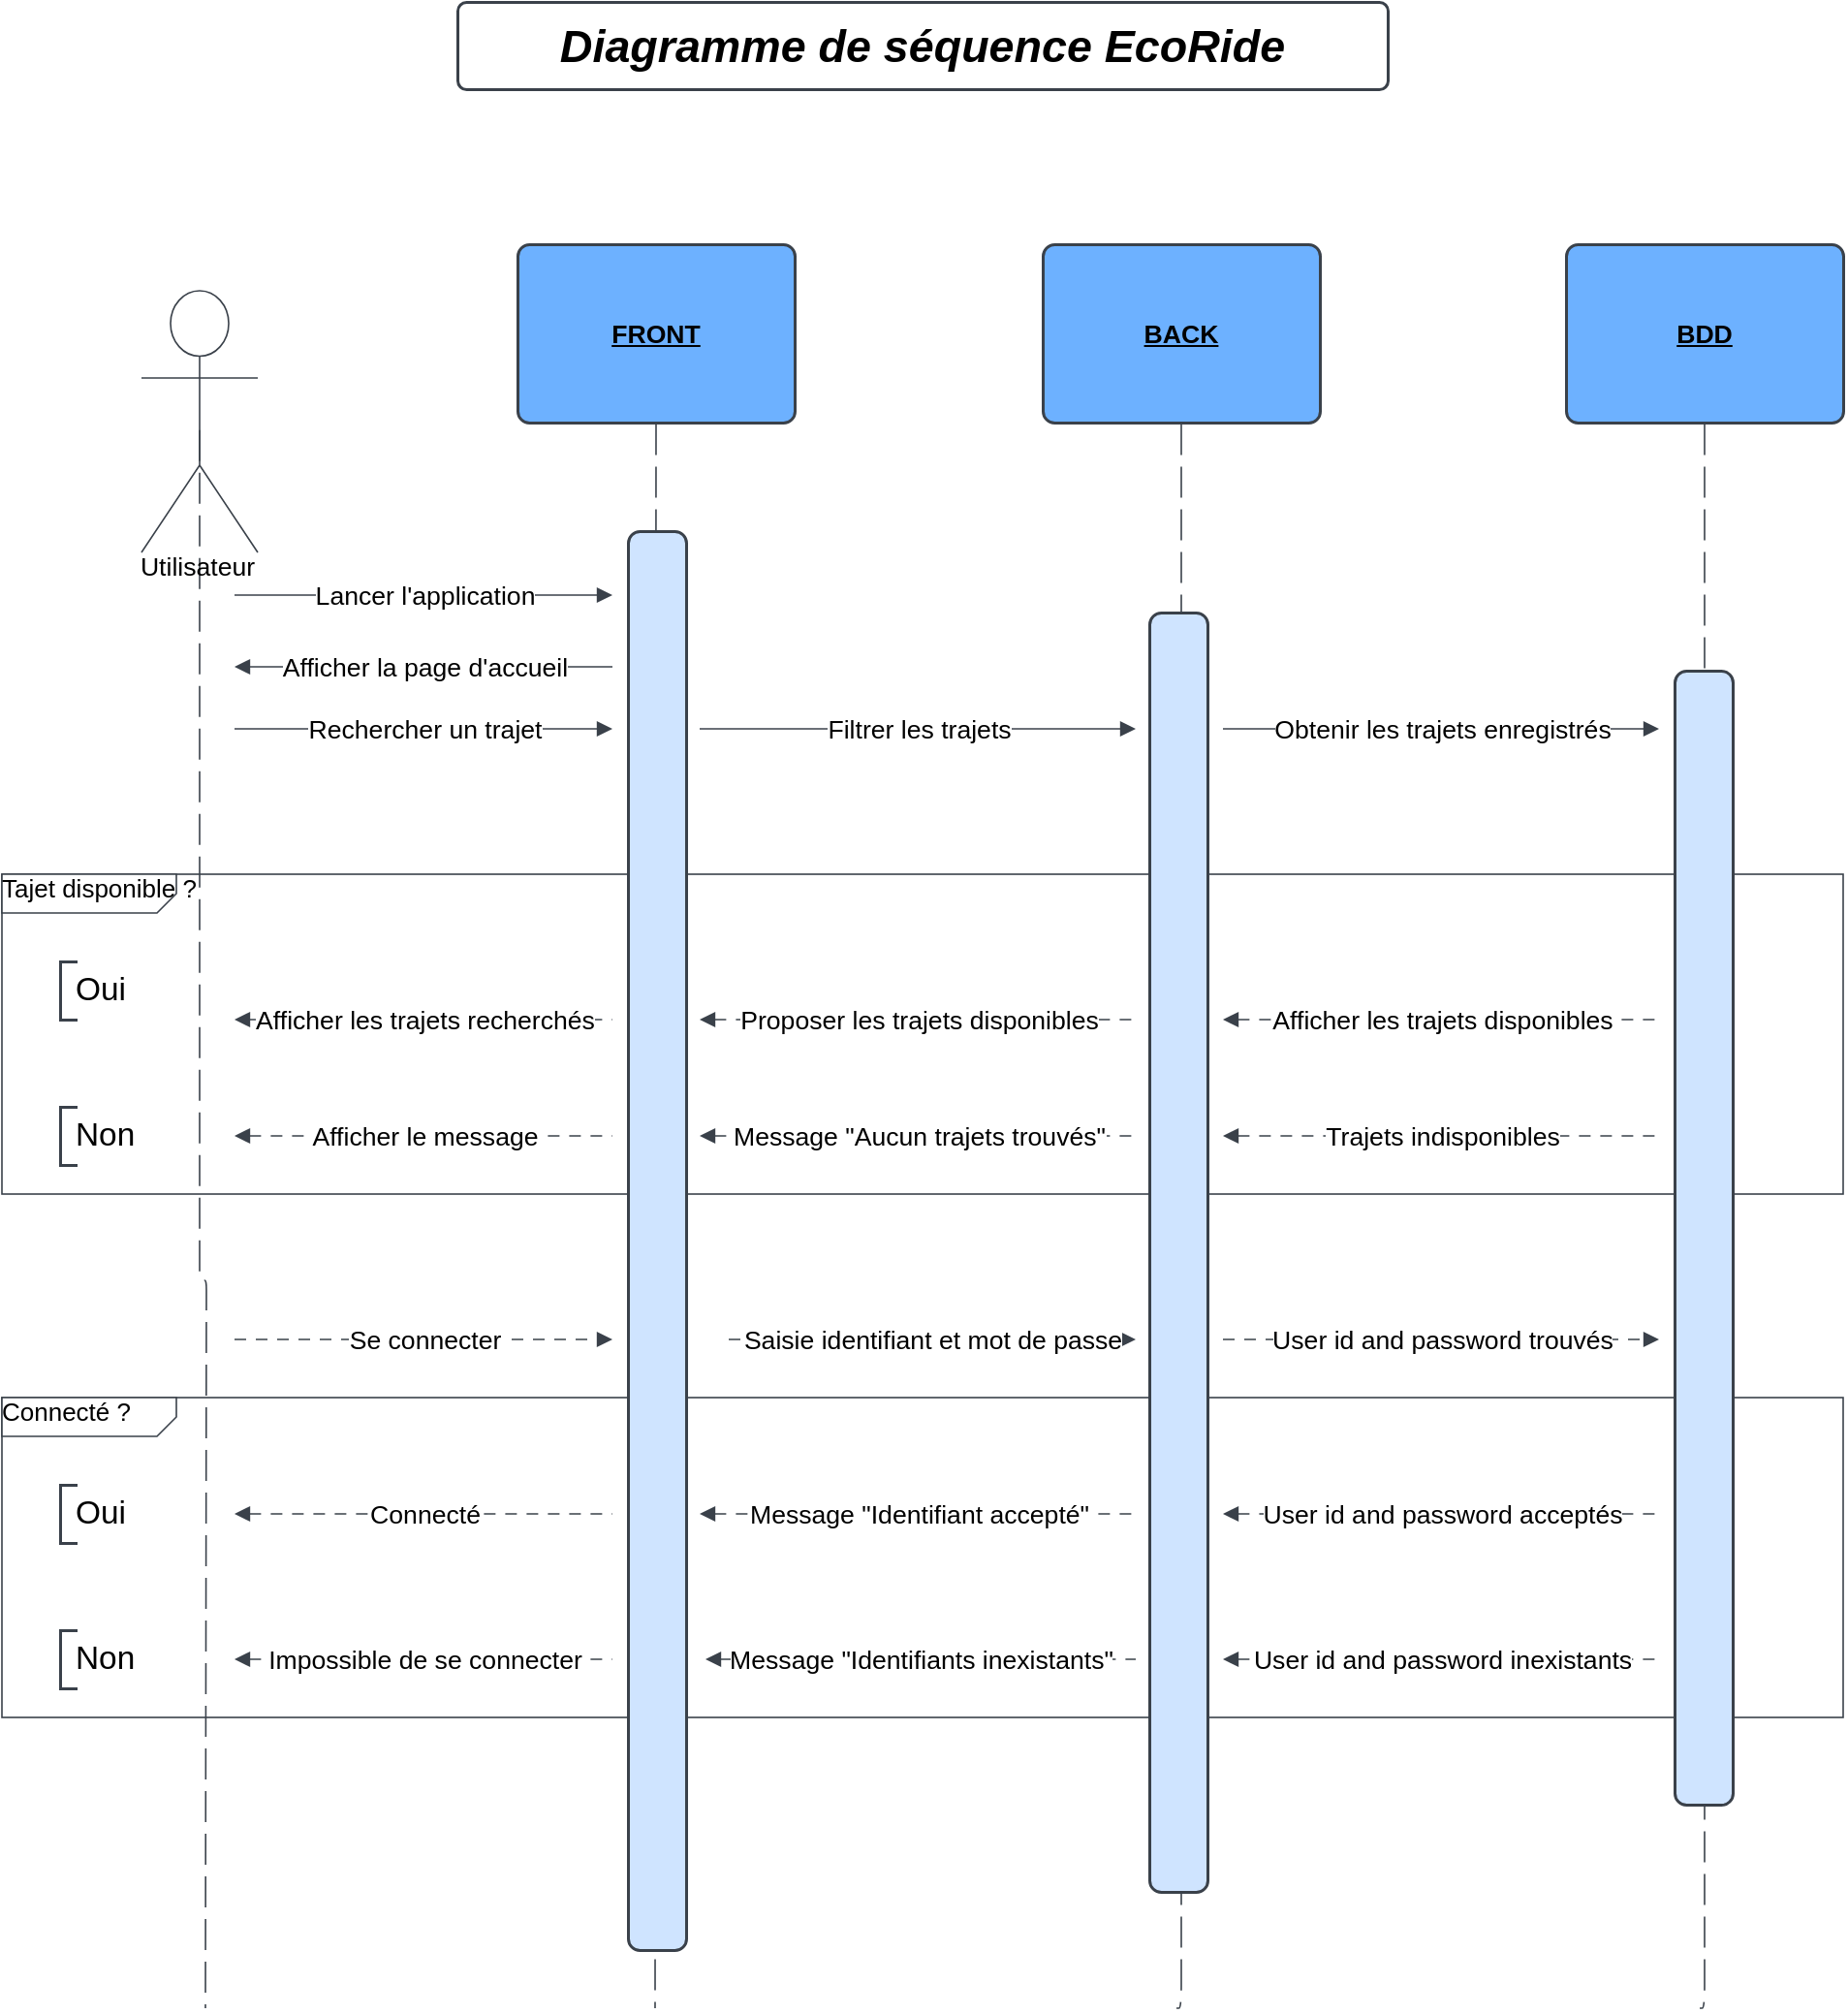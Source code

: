 <mxfile version="26.0.2">
  <diagram name="Page-1" id="2YBvvXClWsGukQMizWep">
    <mxGraphModel dx="2899" dy="2154" grid="1" gridSize="10" guides="1" tooltips="1" connect="1" arrows="1" fold="1" page="1" pageScale="1" pageWidth="850" pageHeight="1100" math="0" shadow="0">
      <root>
        <mxCell id="0" />
        <mxCell id="1" parent="0" />
        <mxCell id="2Yg2LHqjRXKbSxi6IoRT-1" value="Connecté ?" style="html=1;blockSpacing=1;whiteSpace=wrap;shape=mxgraph.sysml.package2;xSize=90;overflow=fill;fontSize=13;align=left;spacing=0;strokeColor=#3a414a;strokeOpacity=100;fillOpacity=100;rounded=1;absoluteArcSize=1;arcSize=12;fillColor=#ffffff;strokeWidth=0.8;lucidId=EaHF96X8.tvs;" vertex="1" parent="1">
          <mxGeometry x="-30" y="435" width="950" height="165" as="geometry" />
        </mxCell>
        <mxCell id="2Yg2LHqjRXKbSxi6IoRT-2" value="" style="html=1;jettySize=18;whiteSpace=wrap;fontSize=13;strokeColor=#3a414a;strokeOpacity=100;dashed=1;fixDash=1;dashPattern=16 6;strokeWidth=0.8;rounded=1;arcSize=10;edgeStyle=orthogonalEdgeStyle;startArrow=none;endArrow=none;exitX=0.5;exitY=0.532;exitPerimeter=0;lucidId=v1FFFDz.naZg;" edge="1" parent="1" source="2Yg2LHqjRXKbSxi6IoRT-13">
          <mxGeometry width="100" height="100" relative="1" as="geometry">
            <Array as="points" />
            <mxPoint x="75" y="750" as="targetPoint" />
          </mxGeometry>
        </mxCell>
        <mxCell id="2Yg2LHqjRXKbSxi6IoRT-3" value="Tajet disponible ?" style="html=1;blockSpacing=1;whiteSpace=wrap;shape=mxgraph.sysml.package2;xSize=90;overflow=fill;fontSize=13;align=left;spacing=0;strokeColor=#3a414a;strokeOpacity=100;fillOpacity=100;rounded=1;absoluteArcSize=1;arcSize=12;fillColor=#ffffff;strokeWidth=0.8;lucidId=v1FFPSEIi-tn;" vertex="1" parent="1">
          <mxGeometry x="-30" y="165" width="950" height="165" as="geometry" />
        </mxCell>
        <mxCell id="2Yg2LHqjRXKbSxi6IoRT-4" value="" style="html=1;jettySize=18;whiteSpace=wrap;fontSize=13;fontFamily=helvetica;strokeColor=#3a414a;strokeOpacity=100;dashed=1;fixDash=1;dashPattern=16 6;strokeWidth=0.8;rounded=0;startArrow=none;endArrow=none;exitX=0.5;exitY=1.008;exitPerimeter=0;lucidId=v1FFHfVfvlW7;" edge="1" parent="1" source="2Yg2LHqjRXKbSxi6IoRT-10">
          <mxGeometry width="100" height="100" relative="1" as="geometry">
            <Array as="points" />
            <mxPoint x="307" y="750" as="targetPoint" />
          </mxGeometry>
        </mxCell>
        <mxCell id="2Yg2LHqjRXKbSxi6IoRT-5" value="" style="html=1;overflow=block;blockSpacing=1;whiteSpace=wrap;fontSize=13;spacing=0;strokeColor=#3a414a;strokeOpacity=100;fillOpacity=100;rounded=1;absoluteArcSize=1;arcSize=12;fillColor=#cfe4ff;strokeWidth=1.5;lucidId=v1FF5A5YYSHX;" vertex="1" parent="1">
          <mxGeometry x="293" y="-12" width="30" height="732" as="geometry" />
        </mxCell>
        <mxCell id="2Yg2LHqjRXKbSxi6IoRT-6" value="" style="html=1;jettySize=18;whiteSpace=wrap;fontSize=13;fontFamily=helvetica;strokeColor=#3a414a;strokeOpacity=100;dashed=1;fixDash=1;dashPattern=16 6;strokeWidth=0.8;rounded=1;arcSize=24;edgeStyle=orthogonalEdgeStyle;startArrow=none;endArrow=none;exitX=0.5;exitY=1.008;exitPerimeter=0;lucidId=v1FFkMSgJYMF;" edge="1" parent="1" source="2Yg2LHqjRXKbSxi6IoRT-11">
          <mxGeometry width="100" height="100" relative="1" as="geometry">
            <Array as="points">
              <mxPoint x="578" y="750" />
            </Array>
            <mxPoint x="576" y="750" as="targetPoint" />
          </mxGeometry>
        </mxCell>
        <mxCell id="2Yg2LHqjRXKbSxi6IoRT-7" value="" style="html=1;overflow=block;blockSpacing=1;whiteSpace=wrap;fontSize=13;spacing=0;strokeColor=#3a414a;strokeOpacity=100;fillOpacity=100;rounded=1;absoluteArcSize=1;arcSize=12;fillColor=#cfe4ff;strokeWidth=1.5;lucidId=v1FFwL31roLt;" vertex="1" parent="1">
          <mxGeometry x="562" y="30" width="30" height="660" as="geometry" />
        </mxCell>
        <mxCell id="2Yg2LHqjRXKbSxi6IoRT-8" value="" style="html=1;jettySize=18;whiteSpace=wrap;fontSize=13;fontFamily=helvetica;strokeColor=#3a414a;strokeOpacity=100;dashed=1;fixDash=1;dashPattern=16 6;strokeWidth=0.8;rounded=1;arcSize=24;edgeStyle=orthogonalEdgeStyle;startArrow=none;endArrow=none;exitX=0.5;exitY=1.008;exitPerimeter=0;lucidId=v1FFnASdpDkZ;" edge="1" parent="1" source="2Yg2LHqjRXKbSxi6IoRT-12">
          <mxGeometry width="100" height="100" relative="1" as="geometry">
            <Array as="points">
              <mxPoint x="849" y="750" />
            </Array>
            <mxPoint x="846" y="750" as="targetPoint" />
          </mxGeometry>
        </mxCell>
        <mxCell id="2Yg2LHqjRXKbSxi6IoRT-9" value="" style="html=1;overflow=block;blockSpacing=1;whiteSpace=wrap;fontSize=13;spacing=0;strokeColor=#3a414a;strokeOpacity=100;fillOpacity=100;rounded=1;absoluteArcSize=1;arcSize=12;fillColor=#cfe4ff;strokeWidth=1.5;lucidId=v1FFyLFOIz3S;" vertex="1" parent="1">
          <mxGeometry x="833" y="60" width="30" height="585" as="geometry" />
        </mxCell>
        <mxCell id="2Yg2LHqjRXKbSxi6IoRT-10" value="FRONT" style="html=1;overflow=block;blockSpacing=1;whiteSpace=wrap;fontSize=13.3;fontStyle=5;align=center;spacing=0;strokeColor=#3a414a;strokeOpacity=100;fillOpacity=100;rounded=1;absoluteArcSize=1;arcSize=12;fillColor=#6db1ff;strokeWidth=1.5;" vertex="1" parent="1">
          <mxGeometry x="236" y="-160" width="143" height="92" as="geometry" />
        </mxCell>
        <mxCell id="2Yg2LHqjRXKbSxi6IoRT-11" value="BACK" style="html=1;overflow=block;blockSpacing=1;whiteSpace=wrap;fontSize=13.3;fontStyle=5;align=center;spacing=0;strokeColor=#3a414a;strokeOpacity=100;fillOpacity=100;rounded=1;absoluteArcSize=1;arcSize=12;fillColor=#6db1ff;strokeWidth=1.5;" vertex="1" parent="1">
          <mxGeometry x="507" y="-160" width="143" height="92" as="geometry" />
        </mxCell>
        <mxCell id="2Yg2LHqjRXKbSxi6IoRT-12" value="BDD" style="html=1;overflow=block;blockSpacing=1;whiteSpace=wrap;fontSize=13.3;fontStyle=5;align=center;spacing=0;strokeColor=#3a414a;strokeOpacity=100;fillOpacity=100;rounded=1;absoluteArcSize=1;arcSize=12;fillColor=#6db1ff;strokeWidth=1.5;" vertex="1" parent="1">
          <mxGeometry x="777" y="-160" width="143" height="92" as="geometry" />
        </mxCell>
        <mxCell id="2Yg2LHqjRXKbSxi6IoRT-13" value="Utilisateur" style="html=1;overflow=block;blockSpacing=1;shape=umlActor;labelPosition=center;verticalLabelPosition=bottom;verticalAlign=top;whiteSpace=nowrap;fontSize=13.3;align=center;spacing=0;strokeColor=#3a414a;strokeOpacity=100;fillOpacity=100;rounded=1;absoluteArcSize=1;arcSize=12;fillColor=#ffffff;strokeWidth=0.8;lucidId=v1FF9d~u85Rc;" vertex="1" parent="1">
          <mxGeometry x="42" y="-136" width="60" height="135" as="geometry" />
        </mxCell>
        <mxCell id="2Yg2LHqjRXKbSxi6IoRT-14" value="" style="html=1;jettySize=18;whiteSpace=wrap;fontSize=13;strokeColor=#3a414a;strokeOpacity=100;strokeWidth=0.8;rounded=1;arcSize=10;edgeStyle=orthogonalEdgeStyle;startArrow=none;endArrow=block;endFill=1;lucidId=v1FFqKH6N7E1;" edge="1" parent="1">
          <mxGeometry width="100" height="100" relative="1" as="geometry">
            <Array as="points" />
            <mxPoint x="90" y="21" as="sourcePoint" />
            <mxPoint x="285" y="21" as="targetPoint" />
          </mxGeometry>
        </mxCell>
        <mxCell id="2Yg2LHqjRXKbSxi6IoRT-15" value="Lancer l&#39;application" style="text;html=1;resizable=0;labelBackgroundColor=default;align=center;verticalAlign=middle;fontSize=13.3;" vertex="1" parent="2Yg2LHqjRXKbSxi6IoRT-14">
          <mxGeometry relative="1" as="geometry">
            <mxPoint as="offset" />
          </mxGeometry>
        </mxCell>
        <mxCell id="2Yg2LHqjRXKbSxi6IoRT-16" value="" style="html=1;jettySize=18;whiteSpace=wrap;fontSize=13;strokeColor=#3a414a;strokeOpacity=100;strokeWidth=0.8;rounded=1;arcSize=10;edgeStyle=orthogonalEdgeStyle;startArrow=block;startFill=1;endArrow=none;lucidId=.zGFLZ5~9QT4;" edge="1" parent="1">
          <mxGeometry width="100" height="100" relative="1" as="geometry">
            <Array as="points" />
            <mxPoint x="90" y="58" as="sourcePoint" />
            <mxPoint x="285" y="58" as="targetPoint" />
          </mxGeometry>
        </mxCell>
        <mxCell id="2Yg2LHqjRXKbSxi6IoRT-17" value="Afficher la page d&#39;accueil" style="text;html=1;resizable=0;labelBackgroundColor=default;align=center;verticalAlign=middle;fontSize=13.3;" vertex="1" parent="2Yg2LHqjRXKbSxi6IoRT-16">
          <mxGeometry relative="1" as="geometry">
            <mxPoint as="offset" />
          </mxGeometry>
        </mxCell>
        <mxCell id="2Yg2LHqjRXKbSxi6IoRT-18" value="" style="html=1;jettySize=18;whiteSpace=wrap;fontSize=13;strokeColor=#3a414a;strokeOpacity=100;strokeWidth=0.8;rounded=1;arcSize=10;edgeStyle=orthogonalEdgeStyle;startArrow=none;endArrow=block;endFill=1;lucidId=WAGFiNiNLvOS;" edge="1" parent="1">
          <mxGeometry width="100" height="100" relative="1" as="geometry">
            <Array as="points" />
            <mxPoint x="90" y="90" as="sourcePoint" />
            <mxPoint x="285" y="90" as="targetPoint" />
          </mxGeometry>
        </mxCell>
        <mxCell id="2Yg2LHqjRXKbSxi6IoRT-19" value="Rechercher un trajet" style="text;html=1;resizable=0;labelBackgroundColor=default;align=center;verticalAlign=middle;fontSize=13.3;" vertex="1" parent="2Yg2LHqjRXKbSxi6IoRT-18">
          <mxGeometry relative="1" as="geometry">
            <mxPoint as="offset" />
          </mxGeometry>
        </mxCell>
        <mxCell id="2Yg2LHqjRXKbSxi6IoRT-20" value="" style="html=1;jettySize=18;whiteSpace=wrap;fontSize=13;strokeColor=#3a414a;strokeOpacity=100;strokeWidth=0.8;rounded=1;arcSize=10;edgeStyle=orthogonalEdgeStyle;startArrow=none;endArrow=block;endFill=1;lucidId=yBGFwxvmg4rZ;" edge="1" parent="1">
          <mxGeometry width="100" height="100" relative="1" as="geometry">
            <Array as="points" />
            <mxPoint x="330" y="90" as="sourcePoint" />
            <mxPoint x="555" y="90" as="targetPoint" />
          </mxGeometry>
        </mxCell>
        <mxCell id="2Yg2LHqjRXKbSxi6IoRT-21" value="Filtrer les trajets" style="text;html=1;resizable=0;labelBackgroundColor=default;align=center;verticalAlign=middle;fontSize=13.3;" vertex="1" parent="2Yg2LHqjRXKbSxi6IoRT-20">
          <mxGeometry relative="1" as="geometry">
            <mxPoint as="offset" />
          </mxGeometry>
        </mxCell>
        <mxCell id="2Yg2LHqjRXKbSxi6IoRT-22" value="" style="html=1;jettySize=18;whiteSpace=wrap;fontSize=13;strokeColor=#3a414a;strokeOpacity=100;strokeWidth=0.8;rounded=1;arcSize=10;edgeStyle=orthogonalEdgeStyle;startArrow=none;endArrow=block;endFill=1;lucidId=WBGF6nUA4K~S;" edge="1" parent="1">
          <mxGeometry width="100" height="100" relative="1" as="geometry">
            <Array as="points" />
            <mxPoint x="600" y="90" as="sourcePoint" />
            <mxPoint x="825" y="90" as="targetPoint" />
          </mxGeometry>
        </mxCell>
        <mxCell id="2Yg2LHqjRXKbSxi6IoRT-23" value="Obtenir les trajets enregistrés" style="text;html=1;resizable=0;labelBackgroundColor=default;align=center;verticalAlign=middle;fontSize=13.3;" vertex="1" parent="2Yg2LHqjRXKbSxi6IoRT-22">
          <mxGeometry relative="1" as="geometry">
            <mxPoint as="offset" />
          </mxGeometry>
        </mxCell>
        <mxCell id="2Yg2LHqjRXKbSxi6IoRT-24" value="" style="html=1;jettySize=18;whiteSpace=wrap;fontSize=13;strokeColor=#3a414a;strokeOpacity=100;dashed=1;fixDash=1;dashPattern=6 5;strokeWidth=0.8;rounded=1;arcSize=10;edgeStyle=orthogonalEdgeStyle;startArrow=block;startFill=1;endArrow=none;lucidId=qCGFuCRxZ9h0;" edge="1" parent="1">
          <mxGeometry width="100" height="100" relative="1" as="geometry">
            <Array as="points" />
            <mxPoint x="600" y="240" as="sourcePoint" />
            <mxPoint x="825" y="240" as="targetPoint" />
          </mxGeometry>
        </mxCell>
        <mxCell id="2Yg2LHqjRXKbSxi6IoRT-25" value="Afficher les trajets disponibles" style="text;html=1;resizable=0;labelBackgroundColor=default;align=center;verticalAlign=middle;fontSize=13.3;" vertex="1" parent="2Yg2LHqjRXKbSxi6IoRT-24">
          <mxGeometry relative="1" as="geometry">
            <mxPoint as="offset" />
          </mxGeometry>
        </mxCell>
        <mxCell id="2Yg2LHqjRXKbSxi6IoRT-26" value="Oui" style="group;spacingLeft=8;align=left;spacing=0;strokeColor=none;whiteSpace=wrap;fontSize=16.7;strokeOpacity=100;fillOpacity=0;rounded=1;absoluteArcSize=1;arcSize=9;fillColor=#ffffff;strokeWidth=1.5;verticalAlign=middle;html=1;" vertex="1" parent="1">
          <mxGeometry y="210" width="42" height="30" as="geometry" />
        </mxCell>
        <mxCell id="2Yg2LHqjRXKbSxi6IoRT-27" value="" style="shape=partialRectangle;right=0;fillColor=none;whiteSpace=wrap;fontSize=16.7;align=center;strokeColor=#3a414a;strokeWidth=1.5;" vertex="1" parent="2Yg2LHqjRXKbSxi6IoRT-26">
          <mxGeometry width="8" height="30" relative="1" as="geometry" />
        </mxCell>
        <mxCell id="2Yg2LHqjRXKbSxi6IoRT-28" value="Non" style="group;spacingLeft=8;align=left;spacing=0;strokeColor=none;whiteSpace=wrap;fontSize=16.7;strokeOpacity=100;fillOpacity=0;rounded=1;absoluteArcSize=1;arcSize=9;fillColor=#ffffff;strokeWidth=1.5;verticalAlign=middle;html=1;" vertex="1" parent="1">
          <mxGeometry y="285" width="42" height="30" as="geometry" />
        </mxCell>
        <mxCell id="2Yg2LHqjRXKbSxi6IoRT-29" value="" style="shape=partialRectangle;right=0;fillColor=none;whiteSpace=wrap;fontSize=16.7;align=center;strokeColor=#3a414a;strokeWidth=1.5;" vertex="1" parent="2Yg2LHqjRXKbSxi6IoRT-28">
          <mxGeometry width="8" height="30" relative="1" as="geometry" />
        </mxCell>
        <mxCell id="2Yg2LHqjRXKbSxi6IoRT-30" value="" style="html=1;jettySize=18;whiteSpace=wrap;fontSize=13;strokeColor=#3a414a;strokeOpacity=100;dashed=1;fixDash=1;dashPattern=6 5;strokeWidth=0.8;rounded=1;arcSize=10;edgeStyle=orthogonalEdgeStyle;startArrow=block;startFill=1;endArrow=none;lucidId=yIGF9leOHQqQ;" edge="1" parent="1">
          <mxGeometry width="100" height="100" relative="1" as="geometry">
            <Array as="points" />
            <mxPoint x="330" y="240" as="sourcePoint" />
            <mxPoint x="555" y="240" as="targetPoint" />
          </mxGeometry>
        </mxCell>
        <mxCell id="2Yg2LHqjRXKbSxi6IoRT-31" value="Proposer les trajets disponibles" style="text;html=1;resizable=0;labelBackgroundColor=default;align=center;verticalAlign=middle;fontSize=13.3;" vertex="1" parent="2Yg2LHqjRXKbSxi6IoRT-30">
          <mxGeometry relative="1" as="geometry">
            <mxPoint as="offset" />
          </mxGeometry>
        </mxCell>
        <mxCell id="2Yg2LHqjRXKbSxi6IoRT-32" value="" style="html=1;jettySize=18;whiteSpace=wrap;fontSize=13;strokeColor=#3a414a;strokeOpacity=100;dashed=1;fixDash=1;dashPattern=6 5;strokeWidth=0.8;rounded=1;arcSize=10;edgeStyle=orthogonalEdgeStyle;startArrow=block;startFill=1;endArrow=none;lucidId=GIGFloTq~G.m;" edge="1" parent="1">
          <mxGeometry width="100" height="100" relative="1" as="geometry">
            <Array as="points" />
            <mxPoint x="90" y="240" as="sourcePoint" />
            <mxPoint x="285" y="240" as="targetPoint" />
          </mxGeometry>
        </mxCell>
        <mxCell id="2Yg2LHqjRXKbSxi6IoRT-33" value="Afficher les trajets recherchés" style="text;html=1;resizable=0;labelBackgroundColor=default;align=center;verticalAlign=middle;fontSize=13.3;" vertex="1" parent="2Yg2LHqjRXKbSxi6IoRT-32">
          <mxGeometry relative="1" as="geometry">
            <mxPoint as="offset" />
          </mxGeometry>
        </mxCell>
        <mxCell id="2Yg2LHqjRXKbSxi6IoRT-34" value="" style="html=1;jettySize=18;whiteSpace=wrap;fontSize=13;strokeColor=#3a414a;strokeOpacity=100;dashed=1;fixDash=1;dashPattern=6 5;strokeWidth=0.8;rounded=1;arcSize=10;edgeStyle=orthogonalEdgeStyle;startArrow=block;startFill=1;endArrow=none;lucidId=iKGFGMv~U3AU;" edge="1" parent="1">
          <mxGeometry width="100" height="100" relative="1" as="geometry">
            <Array as="points" />
            <mxPoint x="600" y="300" as="sourcePoint" />
            <mxPoint x="825" y="300" as="targetPoint" />
          </mxGeometry>
        </mxCell>
        <mxCell id="2Yg2LHqjRXKbSxi6IoRT-35" value="Trajets indisponibles" style="text;html=1;resizable=0;labelBackgroundColor=default;align=center;verticalAlign=middle;fontSize=13.3;" vertex="1" parent="2Yg2LHqjRXKbSxi6IoRT-34">
          <mxGeometry relative="1" as="geometry">
            <mxPoint as="offset" />
          </mxGeometry>
        </mxCell>
        <mxCell id="2Yg2LHqjRXKbSxi6IoRT-36" value="" style="html=1;jettySize=18;whiteSpace=wrap;fontSize=13;strokeColor=#3a414a;strokeOpacity=100;dashed=1;fixDash=1;dashPattern=6 5;strokeWidth=0.8;rounded=1;arcSize=10;edgeStyle=orthogonalEdgeStyle;startArrow=block;startFill=1;endArrow=none;lucidId=IKGF8nJ.j6k~;" edge="1" parent="1">
          <mxGeometry width="100" height="100" relative="1" as="geometry">
            <Array as="points" />
            <mxPoint x="330" y="300" as="sourcePoint" />
            <mxPoint x="555" y="300" as="targetPoint" />
          </mxGeometry>
        </mxCell>
        <mxCell id="2Yg2LHqjRXKbSxi6IoRT-37" value="Message &quot;Aucun trajets trouvés&quot;" style="text;html=1;resizable=0;labelBackgroundColor=default;align=center;verticalAlign=middle;fontSize=13.3;" vertex="1" parent="2Yg2LHqjRXKbSxi6IoRT-36">
          <mxGeometry relative="1" as="geometry">
            <mxPoint as="offset" />
          </mxGeometry>
        </mxCell>
        <mxCell id="2Yg2LHqjRXKbSxi6IoRT-38" value="" style="html=1;jettySize=18;whiteSpace=wrap;fontSize=13;strokeColor=#3a414a;strokeOpacity=100;dashed=1;fixDash=1;dashPattern=6 5;strokeWidth=0.8;rounded=1;arcSize=10;edgeStyle=orthogonalEdgeStyle;startArrow=block;startFill=1;endArrow=none;lucidId=2KGFzRam3zVt;" edge="1" parent="1">
          <mxGeometry width="100" height="100" relative="1" as="geometry">
            <Array as="points" />
            <mxPoint x="90" y="300" as="sourcePoint" />
            <mxPoint x="285" y="300" as="targetPoint" />
          </mxGeometry>
        </mxCell>
        <mxCell id="2Yg2LHqjRXKbSxi6IoRT-39" value="Afficher le message" style="text;html=1;resizable=0;labelBackgroundColor=default;align=center;verticalAlign=middle;fontSize=13.3;" vertex="1" parent="2Yg2LHqjRXKbSxi6IoRT-38">
          <mxGeometry relative="1" as="geometry">
            <mxPoint as="offset" />
          </mxGeometry>
        </mxCell>
        <mxCell id="2Yg2LHqjRXKbSxi6IoRT-40" value="Diagramme de séquence EcoRide" style="html=1;overflow=block;blockSpacing=1;whiteSpace=wrap;fontSize=23.3;fontStyle=3;align=center;spacing=0;strokeColor=#3a414a;strokeOpacity=100;fillOpacity=100;rounded=1;absoluteArcSize=1;arcSize=9;fillColor=#ffffff;strokeWidth=1.5;lucidId=bVGFyNw~NQtx;" vertex="1" parent="1">
          <mxGeometry x="205" y="-285" width="480" height="45" as="geometry" />
        </mxCell>
        <mxCell id="2Yg2LHqjRXKbSxi6IoRT-41" value="" style="html=1;jettySize=18;whiteSpace=wrap;fontSize=13;strokeColor=#3a414a;strokeOpacity=100;dashed=1;fixDash=1;dashPattern=6 5;strokeWidth=0.8;rounded=1;arcSize=10;edgeStyle=orthogonalEdgeStyle;startArrow=none;endArrow=block;endFill=1;lucidId=~3GFak~vzMaC;" edge="1" parent="1">
          <mxGeometry width="100" height="100" relative="1" as="geometry">
            <Array as="points" />
            <mxPoint x="90" y="405" as="sourcePoint" />
            <mxPoint x="285" y="405" as="targetPoint" />
          </mxGeometry>
        </mxCell>
        <mxCell id="2Yg2LHqjRXKbSxi6IoRT-42" value="Se connecter" style="text;html=1;resizable=0;labelBackgroundColor=default;align=center;verticalAlign=middle;fontSize=13.3;" vertex="1" parent="2Yg2LHqjRXKbSxi6IoRT-41">
          <mxGeometry relative="1" as="geometry">
            <mxPoint as="offset" />
          </mxGeometry>
        </mxCell>
        <mxCell id="2Yg2LHqjRXKbSxi6IoRT-43" value="" style="html=1;jettySize=18;whiteSpace=wrap;fontSize=13;strokeColor=#3a414a;strokeOpacity=100;dashed=1;fixDash=1;dashPattern=6 5;strokeWidth=0.8;rounded=1;arcSize=10;edgeStyle=orthogonalEdgeStyle;startArrow=none;endArrow=block;endFill=1;lucidId=p4GF9UgqePss;" edge="1" parent="1">
          <mxGeometry width="100" height="100" relative="1" as="geometry">
            <Array as="points" />
            <mxPoint x="345" y="405" as="sourcePoint" />
            <mxPoint x="555" y="405" as="targetPoint" />
          </mxGeometry>
        </mxCell>
        <mxCell id="2Yg2LHqjRXKbSxi6IoRT-44" value="Saisie identifiant et mot de passe" style="text;html=1;resizable=0;labelBackgroundColor=default;align=center;verticalAlign=middle;fontSize=13.3;" vertex="1" parent="2Yg2LHqjRXKbSxi6IoRT-43">
          <mxGeometry relative="1" as="geometry">
            <mxPoint as="offset" />
          </mxGeometry>
        </mxCell>
        <mxCell id="2Yg2LHqjRXKbSxi6IoRT-45" value="" style="html=1;jettySize=18;whiteSpace=wrap;fontSize=13;strokeColor=#3a414a;strokeOpacity=100;dashed=1;fixDash=1;dashPattern=6 5;strokeWidth=0.8;rounded=1;arcSize=10;edgeStyle=orthogonalEdgeStyle;startArrow=none;endArrow=block;endFill=1;lucidId=E4GFt8Zq3v1Z;" edge="1" parent="1">
          <mxGeometry width="100" height="100" relative="1" as="geometry">
            <Array as="points" />
            <mxPoint x="600" y="405" as="sourcePoint" />
            <mxPoint x="825" y="405" as="targetPoint" />
          </mxGeometry>
        </mxCell>
        <mxCell id="2Yg2LHqjRXKbSxi6IoRT-46" value="User id and password trouvés" style="text;html=1;resizable=0;labelBackgroundColor=default;align=center;verticalAlign=middle;fontSize=13.3;" vertex="1" parent="2Yg2LHqjRXKbSxi6IoRT-45">
          <mxGeometry relative="1" as="geometry">
            <mxPoint as="offset" />
          </mxGeometry>
        </mxCell>
        <mxCell id="2Yg2LHqjRXKbSxi6IoRT-47" value="Oui" style="group;spacingLeft=8;align=left;spacing=0;strokeColor=none;whiteSpace=wrap;fontSize=16.7;strokeOpacity=100;fillOpacity=0;rounded=1;absoluteArcSize=1;arcSize=9;fillColor=#ffffff;strokeWidth=1.5;verticalAlign=middle;html=1;" vertex="1" parent="1">
          <mxGeometry y="480" width="42" height="30" as="geometry" />
        </mxCell>
        <mxCell id="2Yg2LHqjRXKbSxi6IoRT-48" value="" style="shape=partialRectangle;right=0;fillColor=none;whiteSpace=wrap;fontSize=16.7;align=center;strokeColor=#3a414a;strokeWidth=1.5;" vertex="1" parent="2Yg2LHqjRXKbSxi6IoRT-47">
          <mxGeometry width="8" height="30" relative="1" as="geometry" />
        </mxCell>
        <mxCell id="2Yg2LHqjRXKbSxi6IoRT-49" value="Non" style="group;spacingLeft=8;align=left;spacing=0;strokeColor=none;whiteSpace=wrap;fontSize=16.7;strokeOpacity=100;fillOpacity=0;rounded=1;absoluteArcSize=1;arcSize=9;fillColor=#ffffff;strokeWidth=1.5;verticalAlign=middle;html=1;" vertex="1" parent="1">
          <mxGeometry y="555" width="42" height="30" as="geometry" />
        </mxCell>
        <mxCell id="2Yg2LHqjRXKbSxi6IoRT-50" value="" style="shape=partialRectangle;right=0;fillColor=none;whiteSpace=wrap;fontSize=16.7;align=center;strokeColor=#3a414a;strokeWidth=1.5;" vertex="1" parent="2Yg2LHqjRXKbSxi6IoRT-49">
          <mxGeometry width="8" height="30" relative="1" as="geometry" />
        </mxCell>
        <mxCell id="2Yg2LHqjRXKbSxi6IoRT-51" value="" style="html=1;jettySize=18;whiteSpace=wrap;fontSize=13;strokeColor=#3a414a;strokeOpacity=100;dashed=1;fixDash=1;dashPattern=6 5;strokeWidth=0.8;rounded=1;arcSize=10;edgeStyle=orthogonalEdgeStyle;startArrow=block;startFill=1;endArrow=none;lucidId=_cHF~vhQ.YEd;" edge="1" parent="1">
          <mxGeometry width="100" height="100" relative="1" as="geometry">
            <Array as="points" />
            <mxPoint x="600" y="495" as="sourcePoint" />
            <mxPoint x="825" y="495" as="targetPoint" />
          </mxGeometry>
        </mxCell>
        <mxCell id="2Yg2LHqjRXKbSxi6IoRT-52" value="User id and password acceptés" style="text;html=1;resizable=0;labelBackgroundColor=default;align=center;verticalAlign=middle;fontSize=13.3;" vertex="1" parent="2Yg2LHqjRXKbSxi6IoRT-51">
          <mxGeometry relative="1" as="geometry">
            <mxPoint as="offset" />
          </mxGeometry>
        </mxCell>
        <mxCell id="2Yg2LHqjRXKbSxi6IoRT-53" value="" style="html=1;jettySize=18;whiteSpace=wrap;fontSize=13;strokeColor=#3a414a;strokeOpacity=100;dashed=1;fixDash=1;dashPattern=6 5;strokeWidth=0.8;rounded=1;arcSize=10;edgeStyle=orthogonalEdgeStyle;startArrow=block;startFill=1;endArrow=none;lucidId=QdHF5XH~A08V;" edge="1" parent="1">
          <mxGeometry width="100" height="100" relative="1" as="geometry">
            <Array as="points" />
            <mxPoint x="330" y="495" as="sourcePoint" />
            <mxPoint x="555" y="495" as="targetPoint" />
          </mxGeometry>
        </mxCell>
        <mxCell id="2Yg2LHqjRXKbSxi6IoRT-54" value="Message &quot;Identifiant accepté&quot;" style="text;html=1;resizable=0;labelBackgroundColor=default;align=center;verticalAlign=middle;fontSize=13.3;" vertex="1" parent="2Yg2LHqjRXKbSxi6IoRT-53">
          <mxGeometry relative="1" as="geometry">
            <mxPoint as="offset" />
          </mxGeometry>
        </mxCell>
        <mxCell id="2Yg2LHqjRXKbSxi6IoRT-55" value="" style="html=1;jettySize=18;whiteSpace=wrap;fontSize=13;strokeColor=#3a414a;strokeOpacity=100;dashed=1;fixDash=1;dashPattern=6 5;strokeWidth=0.8;rounded=1;arcSize=10;edgeStyle=orthogonalEdgeStyle;startArrow=block;startFill=1;endArrow=none;lucidId=5eHFL4fpBbVc;" edge="1" parent="1">
          <mxGeometry width="100" height="100" relative="1" as="geometry">
            <Array as="points" />
            <mxPoint x="90" y="495" as="sourcePoint" />
            <mxPoint x="285" y="495" as="targetPoint" />
          </mxGeometry>
        </mxCell>
        <mxCell id="2Yg2LHqjRXKbSxi6IoRT-56" value="Connecté" style="text;html=1;resizable=0;labelBackgroundColor=default;align=center;verticalAlign=middle;fontSize=13.3;" vertex="1" parent="2Yg2LHqjRXKbSxi6IoRT-55">
          <mxGeometry relative="1" as="geometry">
            <mxPoint as="offset" />
          </mxGeometry>
        </mxCell>
        <mxCell id="2Yg2LHqjRXKbSxi6IoRT-57" value="" style="html=1;jettySize=18;whiteSpace=wrap;fontSize=13;strokeColor=#3a414a;strokeOpacity=100;dashed=1;fixDash=1;dashPattern=6 5;strokeWidth=0.8;rounded=1;arcSize=10;edgeStyle=orthogonalEdgeStyle;startArrow=block;startFill=1;endArrow=none;lucidId=ufHFuxS-ZPmu;" edge="1" parent="1">
          <mxGeometry width="100" height="100" relative="1" as="geometry">
            <Array as="points" />
            <mxPoint x="600" y="570" as="sourcePoint" />
            <mxPoint x="825" y="570" as="targetPoint" />
          </mxGeometry>
        </mxCell>
        <mxCell id="2Yg2LHqjRXKbSxi6IoRT-58" value="User id and password inexistants" style="text;html=1;resizable=0;labelBackgroundColor=default;align=center;verticalAlign=middle;fontSize=13.3;" vertex="1" parent="2Yg2LHqjRXKbSxi6IoRT-57">
          <mxGeometry relative="1" as="geometry">
            <mxPoint as="offset" />
          </mxGeometry>
        </mxCell>
        <mxCell id="2Yg2LHqjRXKbSxi6IoRT-59" value="" style="html=1;jettySize=18;whiteSpace=wrap;fontSize=13;strokeColor=#3a414a;strokeOpacity=100;dashed=1;fixDash=1;dashPattern=6 5;strokeWidth=0.8;rounded=1;arcSize=10;edgeStyle=orthogonalEdgeStyle;startArrow=block;startFill=1;endArrow=none;lucidId=2fHFFgIS~HXf;" edge="1" parent="1">
          <mxGeometry width="100" height="100" relative="1" as="geometry">
            <Array as="points" />
            <mxPoint x="333" y="570" as="sourcePoint" />
            <mxPoint x="555" y="570" as="targetPoint" />
          </mxGeometry>
        </mxCell>
        <mxCell id="2Yg2LHqjRXKbSxi6IoRT-60" value="Message &quot;Identifiants inexistants&quot;" style="text;html=1;resizable=0;labelBackgroundColor=default;align=center;verticalAlign=middle;fontSize=13.3;" vertex="1" parent="2Yg2LHqjRXKbSxi6IoRT-59">
          <mxGeometry relative="1" as="geometry">
            <mxPoint as="offset" />
          </mxGeometry>
        </mxCell>
        <mxCell id="2Yg2LHqjRXKbSxi6IoRT-61" value="" style="html=1;jettySize=18;whiteSpace=wrap;fontSize=13;strokeColor=#3a414a;strokeOpacity=100;dashed=1;fixDash=1;dashPattern=6 5;strokeWidth=0.8;rounded=1;arcSize=10;edgeStyle=orthogonalEdgeStyle;startArrow=block;startFill=1;endArrow=none;lucidId=wgHF9hvt-ZR2;" edge="1" parent="1">
          <mxGeometry width="100" height="100" relative="1" as="geometry">
            <Array as="points" />
            <mxPoint x="90" y="570" as="sourcePoint" />
            <mxPoint x="285" y="570" as="targetPoint" />
          </mxGeometry>
        </mxCell>
        <mxCell id="2Yg2LHqjRXKbSxi6IoRT-62" value="Impossible de se connecter" style="text;html=1;resizable=0;labelBackgroundColor=default;align=center;verticalAlign=middle;fontSize=13.3;" vertex="1" parent="2Yg2LHqjRXKbSxi6IoRT-61">
          <mxGeometry relative="1" as="geometry">
            <mxPoint as="offset" />
          </mxGeometry>
        </mxCell>
      </root>
    </mxGraphModel>
  </diagram>
</mxfile>
